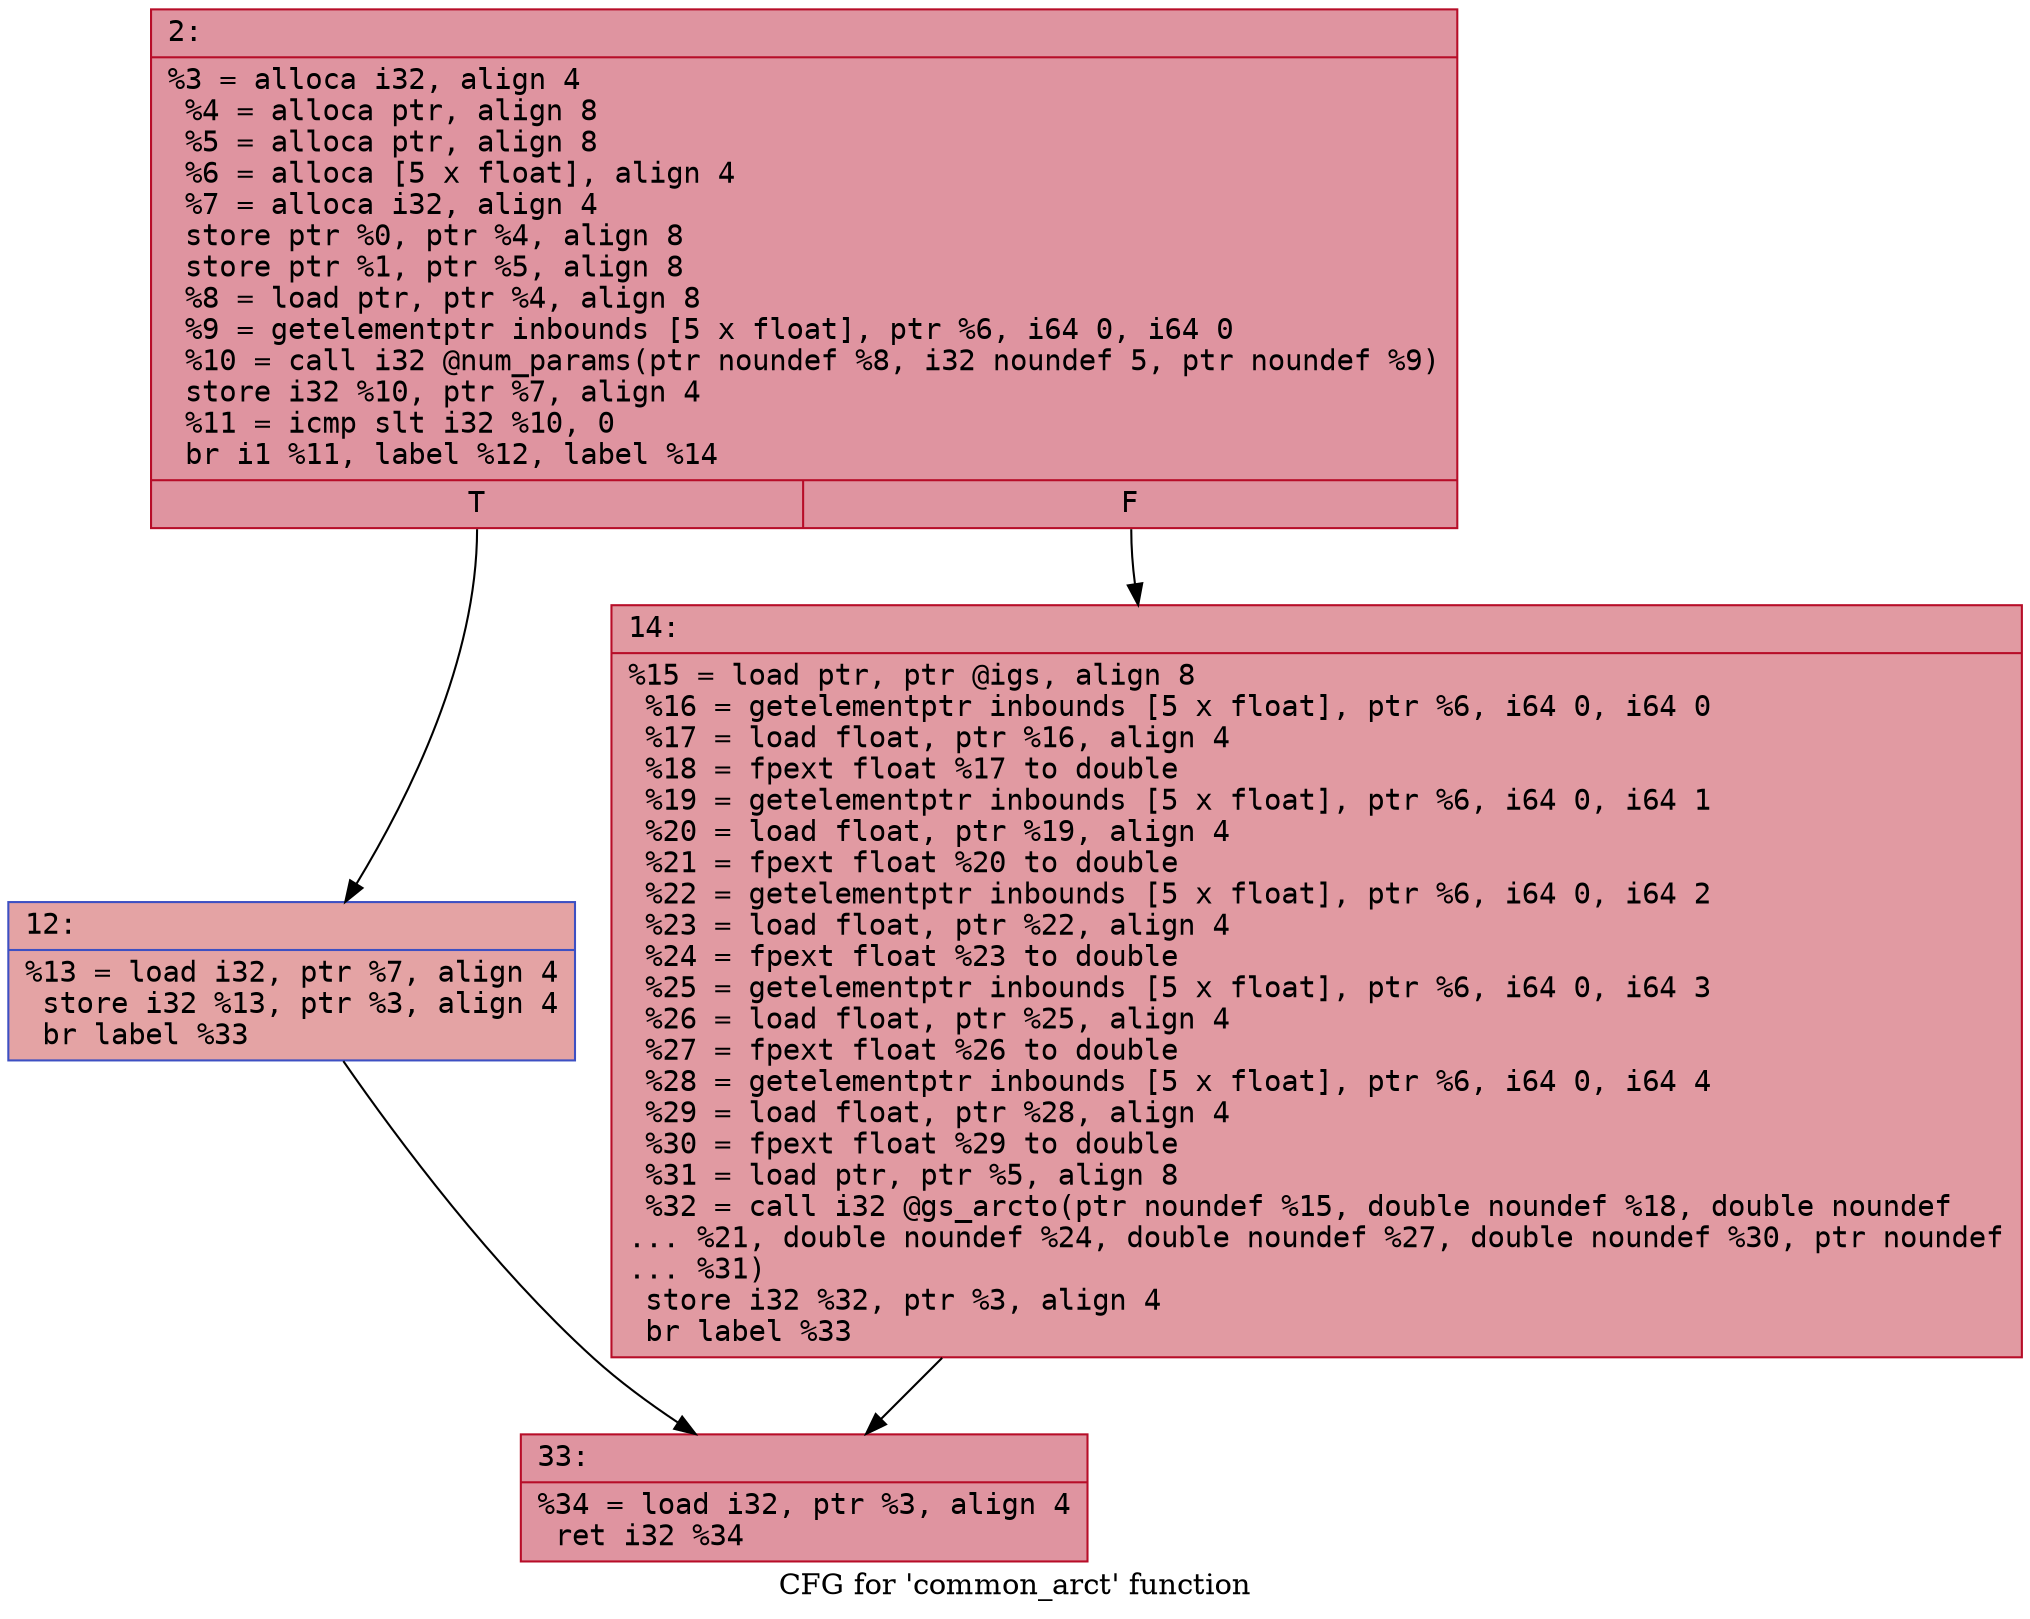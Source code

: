 digraph "CFG for 'common_arct' function" {
	label="CFG for 'common_arct' function";

	Node0x600002d6a4e0 [shape=record,color="#b70d28ff", style=filled, fillcolor="#b70d2870" fontname="Courier",label="{2:\l|  %3 = alloca i32, align 4\l  %4 = alloca ptr, align 8\l  %5 = alloca ptr, align 8\l  %6 = alloca [5 x float], align 4\l  %7 = alloca i32, align 4\l  store ptr %0, ptr %4, align 8\l  store ptr %1, ptr %5, align 8\l  %8 = load ptr, ptr %4, align 8\l  %9 = getelementptr inbounds [5 x float], ptr %6, i64 0, i64 0\l  %10 = call i32 @num_params(ptr noundef %8, i32 noundef 5, ptr noundef %9)\l  store i32 %10, ptr %7, align 4\l  %11 = icmp slt i32 %10, 0\l  br i1 %11, label %12, label %14\l|{<s0>T|<s1>F}}"];
	Node0x600002d6a4e0:s0 -> Node0x600002d6a530[tooltip="2 -> 12\nProbability 37.50%" ];
	Node0x600002d6a4e0:s1 -> Node0x600002d6a580[tooltip="2 -> 14\nProbability 62.50%" ];
	Node0x600002d6a530 [shape=record,color="#3d50c3ff", style=filled, fillcolor="#c32e3170" fontname="Courier",label="{12:\l|  %13 = load i32, ptr %7, align 4\l  store i32 %13, ptr %3, align 4\l  br label %33\l}"];
	Node0x600002d6a530 -> Node0x600002d6a5d0[tooltip="12 -> 33\nProbability 100.00%" ];
	Node0x600002d6a580 [shape=record,color="#b70d28ff", style=filled, fillcolor="#bb1b2c70" fontname="Courier",label="{14:\l|  %15 = load ptr, ptr @igs, align 8\l  %16 = getelementptr inbounds [5 x float], ptr %6, i64 0, i64 0\l  %17 = load float, ptr %16, align 4\l  %18 = fpext float %17 to double\l  %19 = getelementptr inbounds [5 x float], ptr %6, i64 0, i64 1\l  %20 = load float, ptr %19, align 4\l  %21 = fpext float %20 to double\l  %22 = getelementptr inbounds [5 x float], ptr %6, i64 0, i64 2\l  %23 = load float, ptr %22, align 4\l  %24 = fpext float %23 to double\l  %25 = getelementptr inbounds [5 x float], ptr %6, i64 0, i64 3\l  %26 = load float, ptr %25, align 4\l  %27 = fpext float %26 to double\l  %28 = getelementptr inbounds [5 x float], ptr %6, i64 0, i64 4\l  %29 = load float, ptr %28, align 4\l  %30 = fpext float %29 to double\l  %31 = load ptr, ptr %5, align 8\l  %32 = call i32 @gs_arcto(ptr noundef %15, double noundef %18, double noundef\l... %21, double noundef %24, double noundef %27, double noundef %30, ptr noundef\l... %31)\l  store i32 %32, ptr %3, align 4\l  br label %33\l}"];
	Node0x600002d6a580 -> Node0x600002d6a5d0[tooltip="14 -> 33\nProbability 100.00%" ];
	Node0x600002d6a5d0 [shape=record,color="#b70d28ff", style=filled, fillcolor="#b70d2870" fontname="Courier",label="{33:\l|  %34 = load i32, ptr %3, align 4\l  ret i32 %34\l}"];
}
